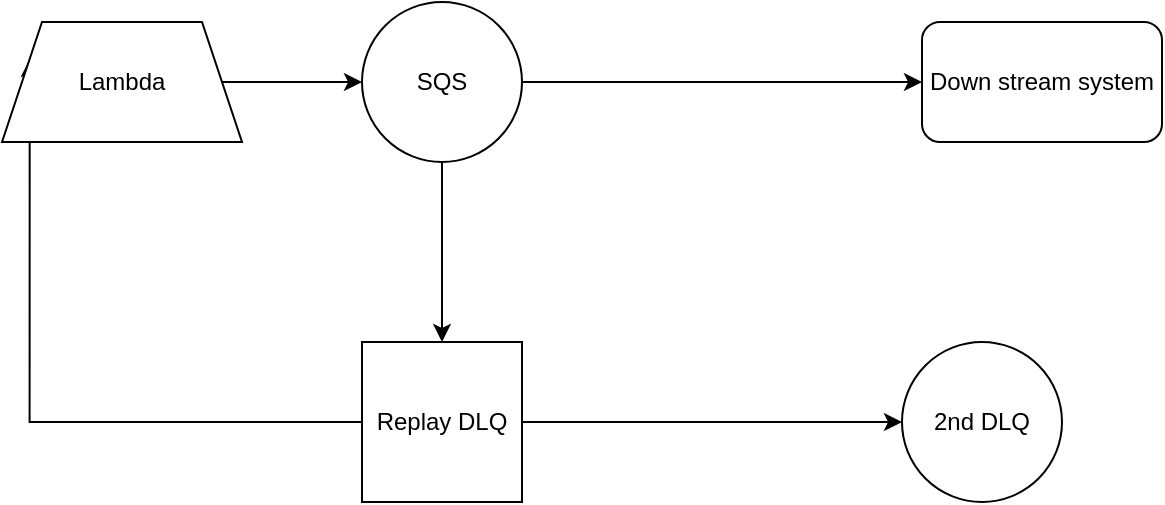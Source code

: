 <mxfile version="14.7.6" type="github"><diagram id="o16PkyiwCaEkfFpboMf-" name="Page-1"><mxGraphModel dx="868" dy="482" grid="1" gridSize="10" guides="1" tooltips="1" connect="1" arrows="1" fold="1" page="1" pageScale="1" pageWidth="850" pageHeight="1100" math="0" shadow="0"><root><mxCell id="0"/><mxCell id="1" parent="0"/><mxCell id="2al6eC0VNMX0p3ZOx54P-3" style="edgeStyle=orthogonalEdgeStyle;rounded=0;orthogonalLoop=1;jettySize=auto;html=1;entryX=0;entryY=0.5;entryDx=0;entryDy=0;" edge="1" parent="1" source="2al6eC0VNMX0p3ZOx54P-1" target="2al6eC0VNMX0p3ZOx54P-2"><mxGeometry relative="1" as="geometry"/></mxCell><mxCell id="2al6eC0VNMX0p3ZOx54P-5" style="edgeStyle=orthogonalEdgeStyle;rounded=0;orthogonalLoop=1;jettySize=auto;html=1;entryX=0.5;entryY=0;entryDx=0;entryDy=0;" edge="1" parent="1" source="2al6eC0VNMX0p3ZOx54P-1" target="2al6eC0VNMX0p3ZOx54P-4"><mxGeometry relative="1" as="geometry"/></mxCell><mxCell id="2al6eC0VNMX0p3ZOx54P-1" value="SQS" style="ellipse;whiteSpace=wrap;html=1;aspect=fixed;" vertex="1" parent="1"><mxGeometry x="210" y="100" width="80" height="80" as="geometry"/></mxCell><mxCell id="2al6eC0VNMX0p3ZOx54P-2" value="Down stream system" style="rounded=1;whiteSpace=wrap;html=1;" vertex="1" parent="1"><mxGeometry x="490" y="110" width="120" height="60" as="geometry"/></mxCell><mxCell id="2al6eC0VNMX0p3ZOx54P-9" style="edgeStyle=orthogonalEdgeStyle;rounded=0;orthogonalLoop=1;jettySize=auto;html=1;entryX=0;entryY=0.25;entryDx=0;entryDy=0;" edge="1" parent="1" source="2al6eC0VNMX0p3ZOx54P-4" target="2al6eC0VNMX0p3ZOx54P-6"><mxGeometry relative="1" as="geometry"/></mxCell><mxCell id="2al6eC0VNMX0p3ZOx54P-14" style="edgeStyle=orthogonalEdgeStyle;rounded=0;orthogonalLoop=1;jettySize=auto;html=1;entryX=0;entryY=0.5;entryDx=0;entryDy=0;" edge="1" parent="1" source="2al6eC0VNMX0p3ZOx54P-4" target="2al6eC0VNMX0p3ZOx54P-12"><mxGeometry relative="1" as="geometry"/></mxCell><mxCell id="2al6eC0VNMX0p3ZOx54P-4" value="Replay DLQ" style="whiteSpace=wrap;html=1;aspect=fixed;" vertex="1" parent="1"><mxGeometry x="210" y="270" width="80" height="80" as="geometry"/></mxCell><mxCell id="2al6eC0VNMX0p3ZOx54P-11" value="" style="edgeStyle=orthogonalEdgeStyle;rounded=0;orthogonalLoop=1;jettySize=auto;html=1;" edge="1" parent="1" source="2al6eC0VNMX0p3ZOx54P-6" target="2al6eC0VNMX0p3ZOx54P-1"><mxGeometry relative="1" as="geometry"/></mxCell><mxCell id="2al6eC0VNMX0p3ZOx54P-6" value="Lambda" style="shape=trapezoid;perimeter=trapezoidPerimeter;whiteSpace=wrap;html=1;fixedSize=1;" vertex="1" parent="1"><mxGeometry x="30" y="110" width="120" height="60" as="geometry"/></mxCell><mxCell id="2al6eC0VNMX0p3ZOx54P-12" value="2nd DLQ" style="ellipse;whiteSpace=wrap;html=1;aspect=fixed;" vertex="1" parent="1"><mxGeometry x="480" y="270" width="80" height="80" as="geometry"/></mxCell></root></mxGraphModel></diagram></mxfile>